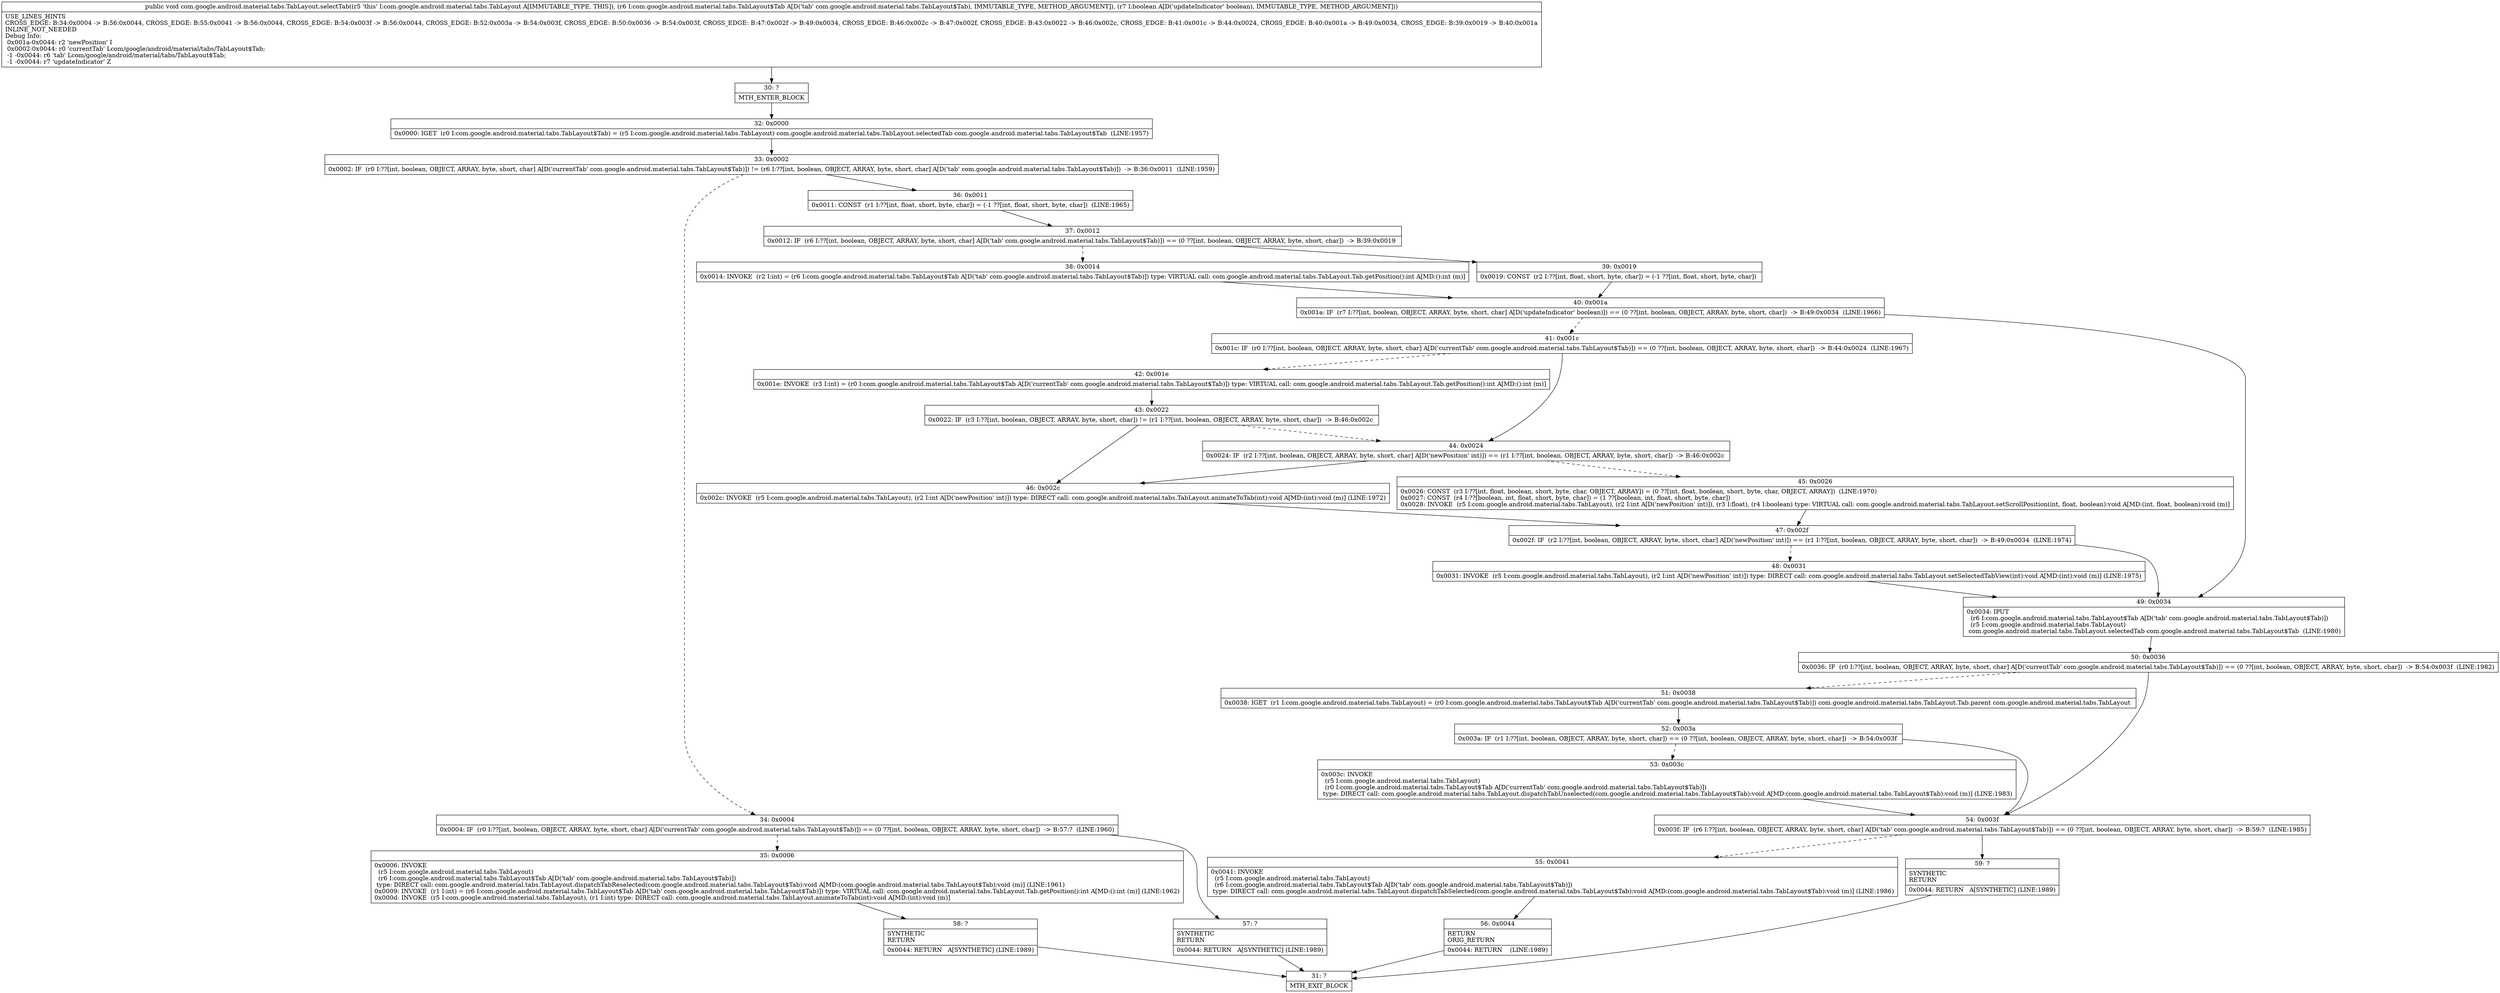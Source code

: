 digraph "CFG forcom.google.android.material.tabs.TabLayout.selectTab(Lcom\/google\/android\/material\/tabs\/TabLayout$Tab;Z)V" {
Node_30 [shape=record,label="{30\:\ ?|MTH_ENTER_BLOCK\l}"];
Node_32 [shape=record,label="{32\:\ 0x0000|0x0000: IGET  (r0 I:com.google.android.material.tabs.TabLayout$Tab) = (r5 I:com.google.android.material.tabs.TabLayout) com.google.android.material.tabs.TabLayout.selectedTab com.google.android.material.tabs.TabLayout$Tab  (LINE:1957)\l}"];
Node_33 [shape=record,label="{33\:\ 0x0002|0x0002: IF  (r0 I:??[int, boolean, OBJECT, ARRAY, byte, short, char] A[D('currentTab' com.google.android.material.tabs.TabLayout$Tab)]) != (r6 I:??[int, boolean, OBJECT, ARRAY, byte, short, char] A[D('tab' com.google.android.material.tabs.TabLayout$Tab)])  \-\> B:36:0x0011  (LINE:1959)\l}"];
Node_34 [shape=record,label="{34\:\ 0x0004|0x0004: IF  (r0 I:??[int, boolean, OBJECT, ARRAY, byte, short, char] A[D('currentTab' com.google.android.material.tabs.TabLayout$Tab)]) == (0 ??[int, boolean, OBJECT, ARRAY, byte, short, char])  \-\> B:57:?  (LINE:1960)\l}"];
Node_35 [shape=record,label="{35\:\ 0x0006|0x0006: INVOKE  \l  (r5 I:com.google.android.material.tabs.TabLayout)\l  (r6 I:com.google.android.material.tabs.TabLayout$Tab A[D('tab' com.google.android.material.tabs.TabLayout$Tab)])\l type: DIRECT call: com.google.android.material.tabs.TabLayout.dispatchTabReselected(com.google.android.material.tabs.TabLayout$Tab):void A[MD:(com.google.android.material.tabs.TabLayout$Tab):void (m)] (LINE:1961)\l0x0009: INVOKE  (r1 I:int) = (r6 I:com.google.android.material.tabs.TabLayout$Tab A[D('tab' com.google.android.material.tabs.TabLayout$Tab)]) type: VIRTUAL call: com.google.android.material.tabs.TabLayout.Tab.getPosition():int A[MD:():int (m)] (LINE:1962)\l0x000d: INVOKE  (r5 I:com.google.android.material.tabs.TabLayout), (r1 I:int) type: DIRECT call: com.google.android.material.tabs.TabLayout.animateToTab(int):void A[MD:(int):void (m)]\l}"];
Node_58 [shape=record,label="{58\:\ ?|SYNTHETIC\lRETURN\l|0x0044: RETURN   A[SYNTHETIC] (LINE:1989)\l}"];
Node_31 [shape=record,label="{31\:\ ?|MTH_EXIT_BLOCK\l}"];
Node_57 [shape=record,label="{57\:\ ?|SYNTHETIC\lRETURN\l|0x0044: RETURN   A[SYNTHETIC] (LINE:1989)\l}"];
Node_36 [shape=record,label="{36\:\ 0x0011|0x0011: CONST  (r1 I:??[int, float, short, byte, char]) = (\-1 ??[int, float, short, byte, char])  (LINE:1965)\l}"];
Node_37 [shape=record,label="{37\:\ 0x0012|0x0012: IF  (r6 I:??[int, boolean, OBJECT, ARRAY, byte, short, char] A[D('tab' com.google.android.material.tabs.TabLayout$Tab)]) == (0 ??[int, boolean, OBJECT, ARRAY, byte, short, char])  \-\> B:39:0x0019 \l}"];
Node_38 [shape=record,label="{38\:\ 0x0014|0x0014: INVOKE  (r2 I:int) = (r6 I:com.google.android.material.tabs.TabLayout$Tab A[D('tab' com.google.android.material.tabs.TabLayout$Tab)]) type: VIRTUAL call: com.google.android.material.tabs.TabLayout.Tab.getPosition():int A[MD:():int (m)]\l}"];
Node_40 [shape=record,label="{40\:\ 0x001a|0x001a: IF  (r7 I:??[int, boolean, OBJECT, ARRAY, byte, short, char] A[D('updateIndicator' boolean)]) == (0 ??[int, boolean, OBJECT, ARRAY, byte, short, char])  \-\> B:49:0x0034  (LINE:1966)\l}"];
Node_41 [shape=record,label="{41\:\ 0x001c|0x001c: IF  (r0 I:??[int, boolean, OBJECT, ARRAY, byte, short, char] A[D('currentTab' com.google.android.material.tabs.TabLayout$Tab)]) == (0 ??[int, boolean, OBJECT, ARRAY, byte, short, char])  \-\> B:44:0x0024  (LINE:1967)\l}"];
Node_42 [shape=record,label="{42\:\ 0x001e|0x001e: INVOKE  (r3 I:int) = (r0 I:com.google.android.material.tabs.TabLayout$Tab A[D('currentTab' com.google.android.material.tabs.TabLayout$Tab)]) type: VIRTUAL call: com.google.android.material.tabs.TabLayout.Tab.getPosition():int A[MD:():int (m)]\l}"];
Node_43 [shape=record,label="{43\:\ 0x0022|0x0022: IF  (r3 I:??[int, boolean, OBJECT, ARRAY, byte, short, char]) != (r1 I:??[int, boolean, OBJECT, ARRAY, byte, short, char])  \-\> B:46:0x002c \l}"];
Node_46 [shape=record,label="{46\:\ 0x002c|0x002c: INVOKE  (r5 I:com.google.android.material.tabs.TabLayout), (r2 I:int A[D('newPosition' int)]) type: DIRECT call: com.google.android.material.tabs.TabLayout.animateToTab(int):void A[MD:(int):void (m)] (LINE:1972)\l}"];
Node_47 [shape=record,label="{47\:\ 0x002f|0x002f: IF  (r2 I:??[int, boolean, OBJECT, ARRAY, byte, short, char] A[D('newPosition' int)]) == (r1 I:??[int, boolean, OBJECT, ARRAY, byte, short, char])  \-\> B:49:0x0034  (LINE:1974)\l}"];
Node_48 [shape=record,label="{48\:\ 0x0031|0x0031: INVOKE  (r5 I:com.google.android.material.tabs.TabLayout), (r2 I:int A[D('newPosition' int)]) type: DIRECT call: com.google.android.material.tabs.TabLayout.setSelectedTabView(int):void A[MD:(int):void (m)] (LINE:1975)\l}"];
Node_44 [shape=record,label="{44\:\ 0x0024|0x0024: IF  (r2 I:??[int, boolean, OBJECT, ARRAY, byte, short, char] A[D('newPosition' int)]) == (r1 I:??[int, boolean, OBJECT, ARRAY, byte, short, char])  \-\> B:46:0x002c \l}"];
Node_45 [shape=record,label="{45\:\ 0x0026|0x0026: CONST  (r3 I:??[int, float, boolean, short, byte, char, OBJECT, ARRAY]) = (0 ??[int, float, boolean, short, byte, char, OBJECT, ARRAY])  (LINE:1970)\l0x0027: CONST  (r4 I:??[boolean, int, float, short, byte, char]) = (1 ??[boolean, int, float, short, byte, char]) \l0x0028: INVOKE  (r5 I:com.google.android.material.tabs.TabLayout), (r2 I:int A[D('newPosition' int)]), (r3 I:float), (r4 I:boolean) type: VIRTUAL call: com.google.android.material.tabs.TabLayout.setScrollPosition(int, float, boolean):void A[MD:(int, float, boolean):void (m)]\l}"];
Node_49 [shape=record,label="{49\:\ 0x0034|0x0034: IPUT  \l  (r6 I:com.google.android.material.tabs.TabLayout$Tab A[D('tab' com.google.android.material.tabs.TabLayout$Tab)])\l  (r5 I:com.google.android.material.tabs.TabLayout)\l com.google.android.material.tabs.TabLayout.selectedTab com.google.android.material.tabs.TabLayout$Tab  (LINE:1980)\l}"];
Node_50 [shape=record,label="{50\:\ 0x0036|0x0036: IF  (r0 I:??[int, boolean, OBJECT, ARRAY, byte, short, char] A[D('currentTab' com.google.android.material.tabs.TabLayout$Tab)]) == (0 ??[int, boolean, OBJECT, ARRAY, byte, short, char])  \-\> B:54:0x003f  (LINE:1982)\l}"];
Node_51 [shape=record,label="{51\:\ 0x0038|0x0038: IGET  (r1 I:com.google.android.material.tabs.TabLayout) = (r0 I:com.google.android.material.tabs.TabLayout$Tab A[D('currentTab' com.google.android.material.tabs.TabLayout$Tab)]) com.google.android.material.tabs.TabLayout.Tab.parent com.google.android.material.tabs.TabLayout \l}"];
Node_52 [shape=record,label="{52\:\ 0x003a|0x003a: IF  (r1 I:??[int, boolean, OBJECT, ARRAY, byte, short, char]) == (0 ??[int, boolean, OBJECT, ARRAY, byte, short, char])  \-\> B:54:0x003f \l}"];
Node_53 [shape=record,label="{53\:\ 0x003c|0x003c: INVOKE  \l  (r5 I:com.google.android.material.tabs.TabLayout)\l  (r0 I:com.google.android.material.tabs.TabLayout$Tab A[D('currentTab' com.google.android.material.tabs.TabLayout$Tab)])\l type: DIRECT call: com.google.android.material.tabs.TabLayout.dispatchTabUnselected(com.google.android.material.tabs.TabLayout$Tab):void A[MD:(com.google.android.material.tabs.TabLayout$Tab):void (m)] (LINE:1983)\l}"];
Node_54 [shape=record,label="{54\:\ 0x003f|0x003f: IF  (r6 I:??[int, boolean, OBJECT, ARRAY, byte, short, char] A[D('tab' com.google.android.material.tabs.TabLayout$Tab)]) == (0 ??[int, boolean, OBJECT, ARRAY, byte, short, char])  \-\> B:59:?  (LINE:1985)\l}"];
Node_55 [shape=record,label="{55\:\ 0x0041|0x0041: INVOKE  \l  (r5 I:com.google.android.material.tabs.TabLayout)\l  (r6 I:com.google.android.material.tabs.TabLayout$Tab A[D('tab' com.google.android.material.tabs.TabLayout$Tab)])\l type: DIRECT call: com.google.android.material.tabs.TabLayout.dispatchTabSelected(com.google.android.material.tabs.TabLayout$Tab):void A[MD:(com.google.android.material.tabs.TabLayout$Tab):void (m)] (LINE:1986)\l}"];
Node_56 [shape=record,label="{56\:\ 0x0044|RETURN\lORIG_RETURN\l|0x0044: RETURN    (LINE:1989)\l}"];
Node_59 [shape=record,label="{59\:\ ?|SYNTHETIC\lRETURN\l|0x0044: RETURN   A[SYNTHETIC] (LINE:1989)\l}"];
Node_39 [shape=record,label="{39\:\ 0x0019|0x0019: CONST  (r2 I:??[int, float, short, byte, char]) = (\-1 ??[int, float, short, byte, char]) \l}"];
MethodNode[shape=record,label="{public void com.google.android.material.tabs.TabLayout.selectTab((r5 'this' I:com.google.android.material.tabs.TabLayout A[IMMUTABLE_TYPE, THIS]), (r6 I:com.google.android.material.tabs.TabLayout$Tab A[D('tab' com.google.android.material.tabs.TabLayout$Tab), IMMUTABLE_TYPE, METHOD_ARGUMENT]), (r7 I:boolean A[D('updateIndicator' boolean), IMMUTABLE_TYPE, METHOD_ARGUMENT]))  | USE_LINES_HINTS\lCROSS_EDGE: B:34:0x0004 \-\> B:56:0x0044, CROSS_EDGE: B:55:0x0041 \-\> B:56:0x0044, CROSS_EDGE: B:54:0x003f \-\> B:56:0x0044, CROSS_EDGE: B:52:0x003a \-\> B:54:0x003f, CROSS_EDGE: B:50:0x0036 \-\> B:54:0x003f, CROSS_EDGE: B:47:0x002f \-\> B:49:0x0034, CROSS_EDGE: B:46:0x002c \-\> B:47:0x002f, CROSS_EDGE: B:43:0x0022 \-\> B:46:0x002c, CROSS_EDGE: B:41:0x001c \-\> B:44:0x0024, CROSS_EDGE: B:40:0x001a \-\> B:49:0x0034, CROSS_EDGE: B:39:0x0019 \-\> B:40:0x001a\lINLINE_NOT_NEEDED\lDebug Info:\l  0x001a\-0x0044: r2 'newPosition' I\l  0x0002\-0x0044: r0 'currentTab' Lcom\/google\/android\/material\/tabs\/TabLayout$Tab;\l  \-1 \-0x0044: r6 'tab' Lcom\/google\/android\/material\/tabs\/TabLayout$Tab;\l  \-1 \-0x0044: r7 'updateIndicator' Z\l}"];
MethodNode -> Node_30;Node_30 -> Node_32;
Node_32 -> Node_33;
Node_33 -> Node_34[style=dashed];
Node_33 -> Node_36;
Node_34 -> Node_35[style=dashed];
Node_34 -> Node_57;
Node_35 -> Node_58;
Node_58 -> Node_31;
Node_57 -> Node_31;
Node_36 -> Node_37;
Node_37 -> Node_38[style=dashed];
Node_37 -> Node_39;
Node_38 -> Node_40;
Node_40 -> Node_41[style=dashed];
Node_40 -> Node_49;
Node_41 -> Node_42[style=dashed];
Node_41 -> Node_44;
Node_42 -> Node_43;
Node_43 -> Node_44[style=dashed];
Node_43 -> Node_46;
Node_46 -> Node_47;
Node_47 -> Node_48[style=dashed];
Node_47 -> Node_49;
Node_48 -> Node_49;
Node_44 -> Node_45[style=dashed];
Node_44 -> Node_46;
Node_45 -> Node_47;
Node_49 -> Node_50;
Node_50 -> Node_51[style=dashed];
Node_50 -> Node_54;
Node_51 -> Node_52;
Node_52 -> Node_53[style=dashed];
Node_52 -> Node_54;
Node_53 -> Node_54;
Node_54 -> Node_55[style=dashed];
Node_54 -> Node_59;
Node_55 -> Node_56;
Node_56 -> Node_31;
Node_59 -> Node_31;
Node_39 -> Node_40;
}

